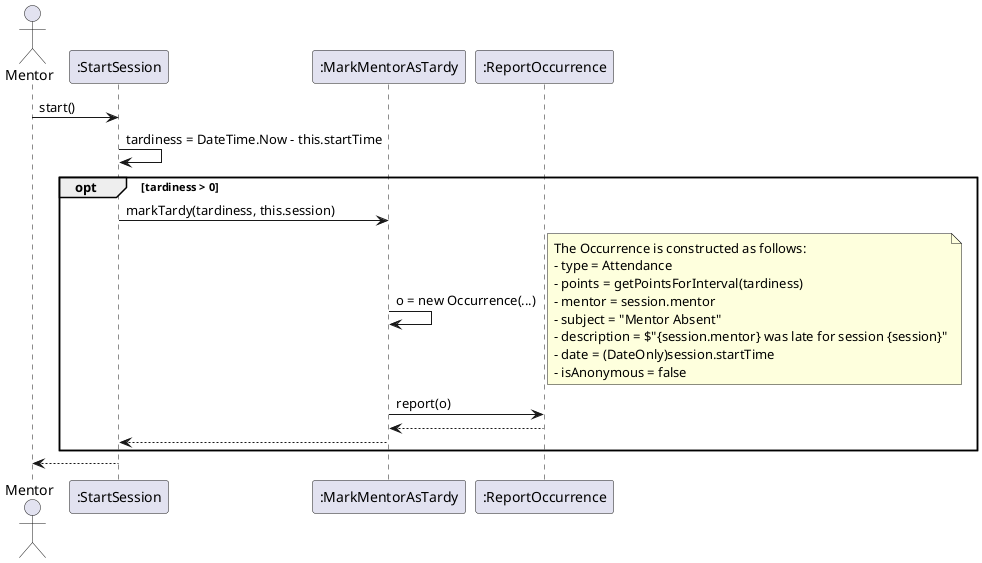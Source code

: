 @startuml StartSession Sequence
actor Mentor
participant ":StartSession" as start
participant ":MarkMentorAsTardy" as tardy
participant ":ReportOccurrence" as report

Mentor -> start: start()
start -> start: tardiness = DateTime.Now - this.startTime
opt tardiness > 0
  start -> tardy: markTardy(tardiness, this.session)
  tardy -> tardy: o = new Occurrence(...)
  note right
  The Occurrence is constructed as follows:
  - type = Attendance
  - points = getPointsForInterval(tardiness)
  - mentor = session.mentor
  - subject = "Mentor Absent"
  - description = $"{session.mentor} was late for session {session}"
  - date = (DateOnly)session.startTime
  - isAnonymous = false
  end note
  tardy -> report: report(o)
  report --> tardy
  tardy --> start
end
start --> Mentor
@enduml